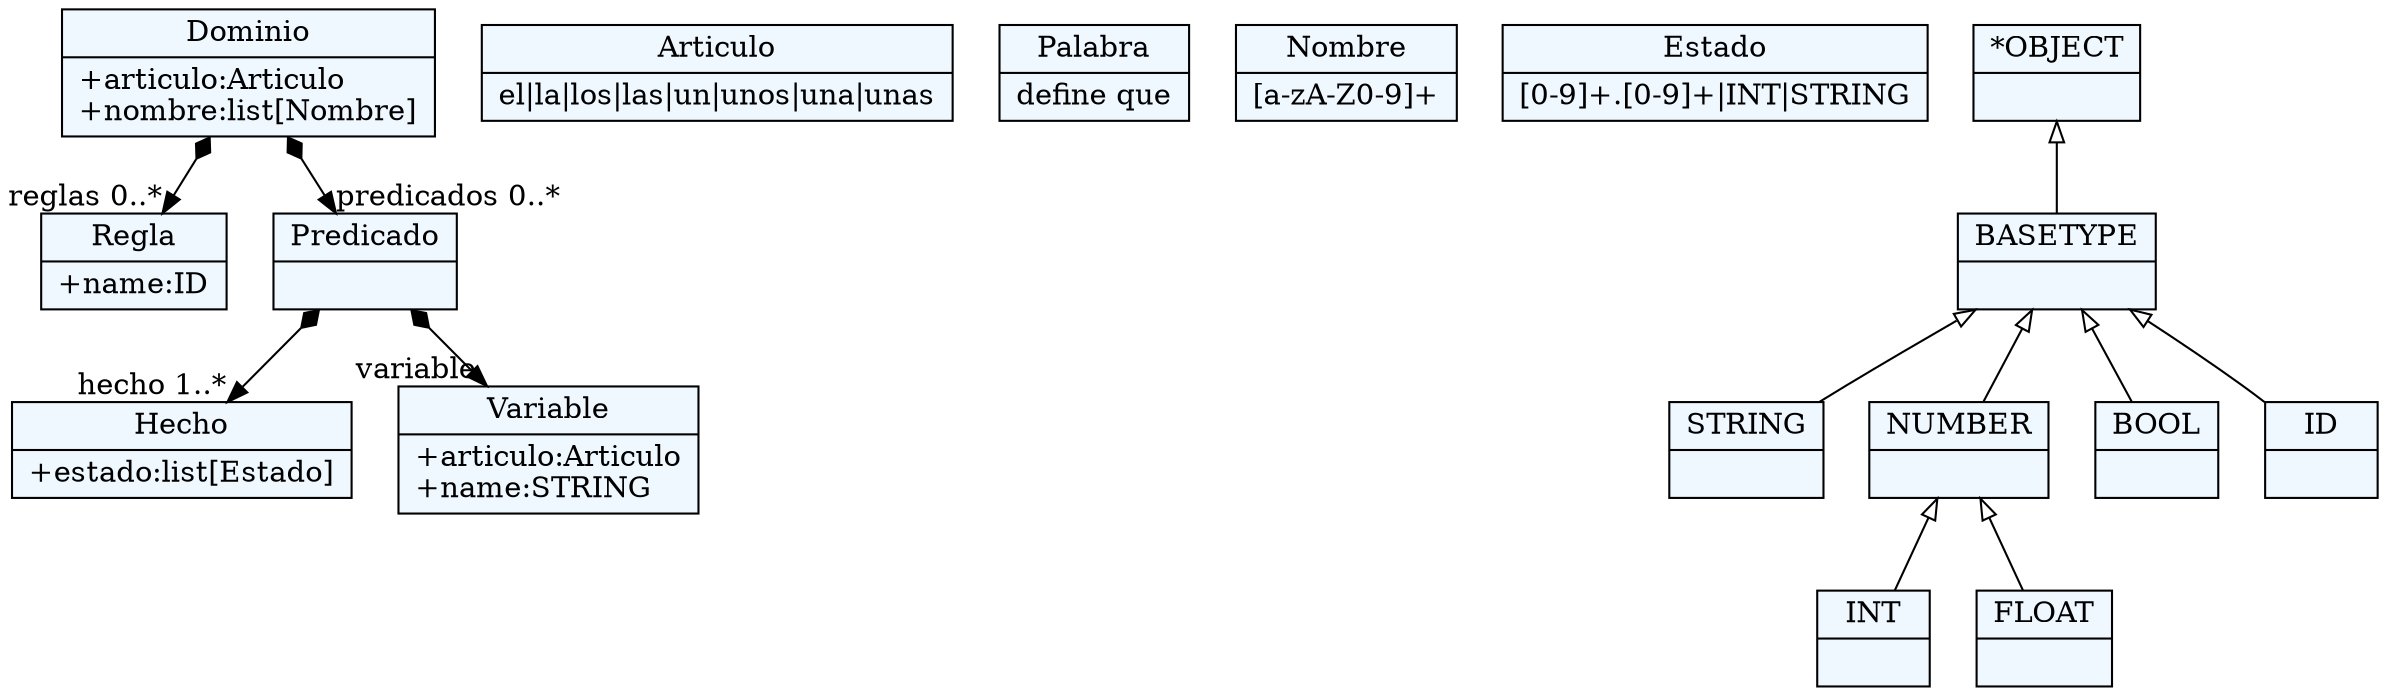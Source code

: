 
    digraph xtext {
    fontname = "Bitstream Vera Sans"
    fontsize = 8
    node[
        shape=record,
        style=filled,
        fillcolor=aliceblue
    ]
    nodesep = 0.3
    edge[dir=black,arrowtail=empty]


40116048[ label="{Regla|+name:ID\l}"]

40013904 -> 40077936[arrowtail=diamond, dir=both, headlabel="predicados 0..*"]
40013904 -> 40116048[arrowtail=diamond, dir=both, headlabel="reglas 0..*"]
40013904[ label="{Dominio|+articulo:Articulo\l+nombre:list[Nombre]\l}"]

40091184[ label="{Hecho|+estado:list[Estado]\l}"]

40077936 -> 40067952[arrowtail=diamond, dir=both, headlabel="variable "]
40077936 -> 40091184[arrowtail=diamond, dir=both, headlabel="hecho 1..*"]
40077936[ label="{Predicado|}"]

40046688[ label="{Articulo|el\|la\|los\|las\|un\|unos\|una\|unas}"]

40032816[ label="{Palabra|define que}"]

40067952[ label="{Variable|+articulo:Articulo\l+name:STRING\l}"]

40037360[ label="{Nombre| [a-zA-Z0-9]+}"]

40109680[ label="{Estado|[0-9]+.[0-9]+\|INT\|STRING}"]

39502288[ label="{*OBJECT|}"]
39502288 -> 39498336 [dir=back]

39478080[ label="{STRING|}"]

39498336[ label="{BASETYPE|}"]
39498336 -> 39493600 [dir=back]
39498336 -> 39481744 [dir=back]
39498336 -> 39465696 [dir=back]
39498336 -> 39478080 [dir=back]

39485696[ label="{INT|}"]

39489648[ label="{FLOAT|}"]

39493600[ label="{NUMBER|}"]
39493600 -> 39489648 [dir=back]
39493600 -> 39485696 [dir=back]

39481744[ label="{BOOL|}"]

39465696[ label="{ID|}"]


}
